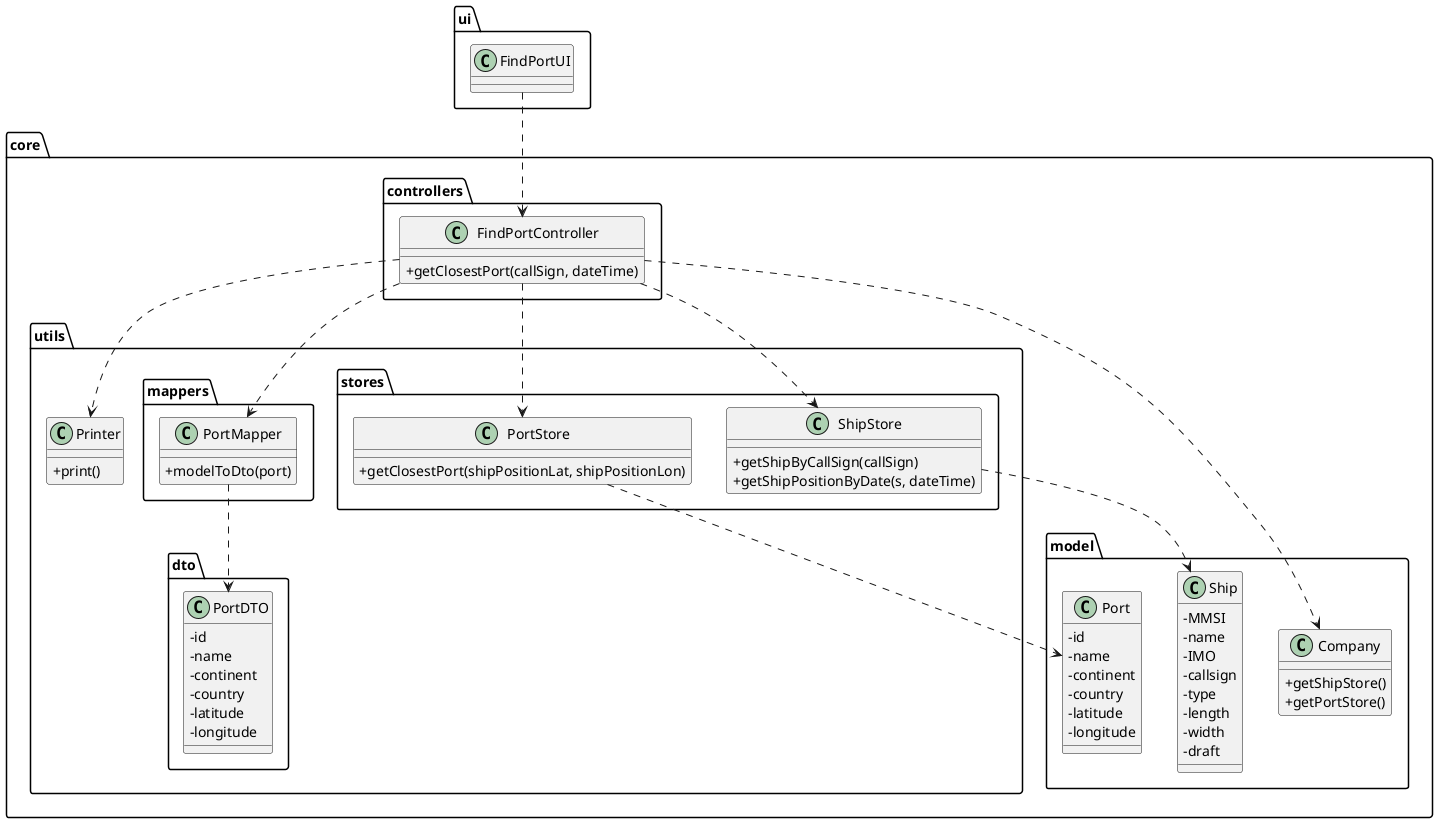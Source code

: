 @startuml
'https://plantuml.com/class-diagram

skinparam classAttributeIconSize 0

package "ui" {
class FindPortUI{
}
}

package "core" {
package "controllers" {
class FindPortController{
+getClosestPort(callSign, dateTime)
}
}
package utils{
package "mappers"{
class PortMapper{
+modelToDto(port)
}
}

package dto{
class PortDTO{
-id
-name
-continent
-country
-latitude
-longitude
}
}

package "stores"{
class ShipStore{
+getShipByCallSign(callSign)
+getShipPositionByDate(s, dateTime)
}

class PortStore{
+getClosestPort(shipPositionLat, shipPositionLon)
}
}

class Printer{
+print()
}
}

package "model"{
class Company{
+getShipStore()
+getPortStore()
}

class Port{
-id
-name
-continent
-country
-latitude
-longitude
}

class Ship{
-MMSI
-name
-IMO
-callsign
-type
-length
-width
-draft
}
}
}

FindPortUI ..> FindPortController
FindPortController ..> Company
FindPortController ..> PortStore
FindPortController ..> ShipStore
FindPortController ..> PortMapper
FindPortController ..> Printer
ShipStore ..> Ship
PortStore ..> Port
PortMapper ..> PortDTO



@enduml